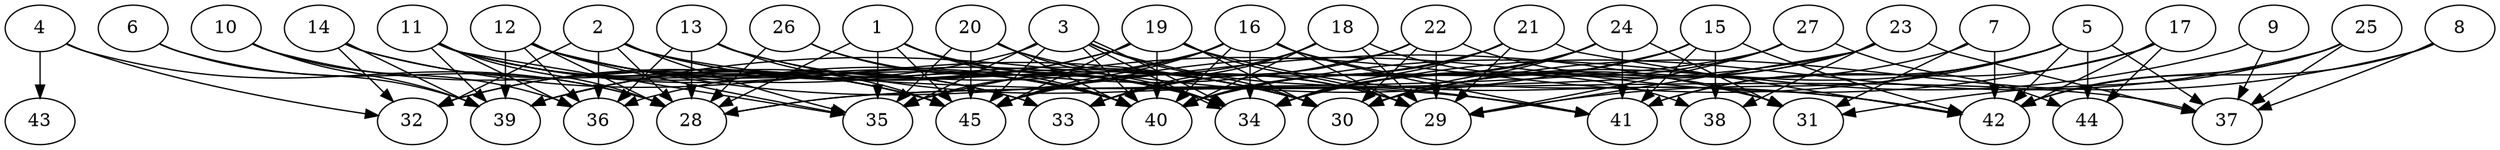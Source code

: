 // DAG automatically generated by daggen at Thu Oct  3 14:07:24 2019
// ./daggen --dot -n 45 --ccr 0.3 --fat 0.9 --regular 0.9 --density 0.7 --mindata 5242880 --maxdata 52428800 
digraph G {
  1 [size="79411200", alpha="0.06", expect_size="23823360"] 
  1 -> 28 [size ="23823360"]
  1 -> 29 [size ="23823360"]
  1 -> 34 [size ="23823360"]
  1 -> 35 [size ="23823360"]
  1 -> 40 [size ="23823360"]
  1 -> 45 [size ="23823360"]
  2 [size="32604160", alpha="0.04", expect_size="9781248"] 
  2 -> 28 [size ="9781248"]
  2 -> 30 [size ="9781248"]
  2 -> 32 [size ="9781248"]
  2 -> 34 [size ="9781248"]
  2 -> 35 [size ="9781248"]
  2 -> 36 [size ="9781248"]
  2 -> 37 [size ="9781248"]
  3 [size="43543893", alpha="0.01", expect_size="13063168"] 
  3 -> 30 [size ="13063168"]
  3 -> 32 [size ="13063168"]
  3 -> 34 [size ="13063168"]
  3 -> 34 [size ="13063168"]
  3 -> 35 [size ="13063168"]
  3 -> 40 [size ="13063168"]
  3 -> 41 [size ="13063168"]
  3 -> 45 [size ="13063168"]
  4 [size="41547093", alpha="0.05", expect_size="12464128"] 
  4 -> 28 [size ="12464128"]
  4 -> 32 [size ="12464128"]
  4 -> 43 [size ="12464128"]
  5 [size="45182293", alpha="0.14", expect_size="13554688"] 
  5 -> 29 [size ="13554688"]
  5 -> 30 [size ="13554688"]
  5 -> 35 [size ="13554688"]
  5 -> 37 [size ="13554688"]
  5 -> 41 [size ="13554688"]
  5 -> 42 [size ="13554688"]
  5 -> 44 [size ="13554688"]
  6 [size="78100480", alpha="0.02", expect_size="23430144"] 
  6 -> 28 [size ="23430144"]
  6 -> 39 [size ="23430144"]
  7 [size="120968533", alpha="0.15", expect_size="36290560"] 
  7 -> 30 [size ="36290560"]
  7 -> 31 [size ="36290560"]
  7 -> 42 [size ="36290560"]
  8 [size="111015253", alpha="0.02", expect_size="33304576"] 
  8 -> 30 [size ="33304576"]
  8 -> 37 [size ="33304576"]
  8 -> 42 [size ="33304576"]
  9 [size="69560320", alpha="0.00", expect_size="20868096"] 
  9 -> 37 [size ="20868096"]
  9 -> 40 [size ="20868096"]
  10 [size="29221547", alpha="0.03", expect_size="8766464"] 
  10 -> 36 [size ="8766464"]
  10 -> 39 [size ="8766464"]
  10 -> 45 [size ="8766464"]
  11 [size="121859413", alpha="0.13", expect_size="36557824"] 
  11 -> 28 [size ="36557824"]
  11 -> 33 [size ="36557824"]
  11 -> 34 [size ="36557824"]
  11 -> 35 [size ="36557824"]
  11 -> 36 [size ="36557824"]
  11 -> 39 [size ="36557824"]
  11 -> 40 [size ="36557824"]
  11 -> 45 [size ="36557824"]
  12 [size="168751787", alpha="0.03", expect_size="50625536"] 
  12 -> 28 [size ="50625536"]
  12 -> 30 [size ="50625536"]
  12 -> 31 [size ="50625536"]
  12 -> 33 [size ="50625536"]
  12 -> 35 [size ="50625536"]
  12 -> 36 [size ="50625536"]
  12 -> 39 [size ="50625536"]
  12 -> 40 [size ="50625536"]
  13 [size="40017920", alpha="0.15", expect_size="12005376"] 
  13 -> 28 [size ="12005376"]
  13 -> 30 [size ="12005376"]
  13 -> 36 [size ="12005376"]
  13 -> 41 [size ="12005376"]
  13 -> 45 [size ="12005376"]
  14 [size="45755733", alpha="0.10", expect_size="13726720"] 
  14 -> 30 [size ="13726720"]
  14 -> 32 [size ="13726720"]
  14 -> 39 [size ="13726720"]
  14 -> 45 [size ="13726720"]
  15 [size="88944640", alpha="0.08", expect_size="26683392"] 
  15 -> 34 [size ="26683392"]
  15 -> 38 [size ="26683392"]
  15 -> 39 [size ="26683392"]
  15 -> 40 [size ="26683392"]
  15 -> 41 [size ="26683392"]
  15 -> 42 [size ="26683392"]
  16 [size="39847253", alpha="0.11", expect_size="11954176"] 
  16 -> 29 [size ="11954176"]
  16 -> 34 [size ="11954176"]
  16 -> 35 [size ="11954176"]
  16 -> 39 [size ="11954176"]
  16 -> 40 [size ="11954176"]
  16 -> 41 [size ="11954176"]
  16 -> 42 [size ="11954176"]
  16 -> 45 [size ="11954176"]
  17 [size="54493867", alpha="0.18", expect_size="16348160"] 
  17 -> 41 [size ="16348160"]
  17 -> 42 [size ="16348160"]
  17 -> 44 [size ="16348160"]
  17 -> 45 [size ="16348160"]
  18 [size="171018240", alpha="0.18", expect_size="51305472"] 
  18 -> 29 [size ="51305472"]
  18 -> 33 [size ="51305472"]
  18 -> 38 [size ="51305472"]
  18 -> 40 [size ="51305472"]
  18 -> 45 [size ="51305472"]
  19 [size="33208320", alpha="0.19", expect_size="9962496"] 
  19 -> 29 [size ="9962496"]
  19 -> 30 [size ="9962496"]
  19 -> 32 [size ="9962496"]
  19 -> 39 [size ="9962496"]
  19 -> 40 [size ="9962496"]
  19 -> 42 [size ="9962496"]
  19 -> 45 [size ="9962496"]
  20 [size="34546347", alpha="0.11", expect_size="10363904"] 
  20 -> 29 [size ="10363904"]
  20 -> 34 [size ="10363904"]
  20 -> 35 [size ="10363904"]
  20 -> 40 [size ="10363904"]
  20 -> 45 [size ="10363904"]
  21 [size="54265173", alpha="0.11", expect_size="16279552"] 
  21 -> 29 [size ="16279552"]
  21 -> 34 [size ="16279552"]
  21 -> 40 [size ="16279552"]
  21 -> 42 [size ="16279552"]
  21 -> 45 [size ="16279552"]
  22 [size="159098880", alpha="0.14", expect_size="47729664"] 
  22 -> 29 [size ="47729664"]
  22 -> 30 [size ="47729664"]
  22 -> 31 [size ="47729664"]
  22 -> 33 [size ="47729664"]
  22 -> 36 [size ="47729664"]
  23 [size="23268693", alpha="0.19", expect_size="6980608"] 
  23 -> 28 [size ="6980608"]
  23 -> 29 [size ="6980608"]
  23 -> 30 [size ="6980608"]
  23 -> 34 [size ="6980608"]
  23 -> 37 [size ="6980608"]
  23 -> 38 [size ="6980608"]
  24 [size="142643200", alpha="0.08", expect_size="42792960"] 
  24 -> 30 [size ="42792960"]
  24 -> 31 [size ="42792960"]
  24 -> 33 [size ="42792960"]
  24 -> 34 [size ="42792960"]
  24 -> 40 [size ="42792960"]
  24 -> 41 [size ="42792960"]
  25 [size="62098773", alpha="0.20", expect_size="18629632"] 
  25 -> 31 [size ="18629632"]
  25 -> 34 [size ="18629632"]
  25 -> 37 [size ="18629632"]
  25 -> 42 [size ="18629632"]
  26 [size="123549013", alpha="0.20", expect_size="37064704"] 
  26 -> 28 [size ="37064704"]
  26 -> 34 [size ="37064704"]
  26 -> 40 [size ="37064704"]
  27 [size="56101547", alpha="0.13", expect_size="16830464"] 
  27 -> 28 [size ="16830464"]
  27 -> 29 [size ="16830464"]
  27 -> 34 [size ="16830464"]
  27 -> 44 [size ="16830464"]
  28 [size="38772053", alpha="0.18", expect_size="11631616"] 
  29 [size="25378133", alpha="0.09", expect_size="7613440"] 
  30 [size="172970667", alpha="0.02", expect_size="51891200"] 
  31 [size="103581013", alpha="0.08", expect_size="31074304"] 
  32 [size="36433920", alpha="0.14", expect_size="10930176"] 
  33 [size="143943680", alpha="0.02", expect_size="43183104"] 
  34 [size="137611947", alpha="0.14", expect_size="41283584"] 
  35 [size="41506133", alpha="0.15", expect_size="12451840"] 
  36 [size="40625493", alpha="0.19", expect_size="12187648"] 
  37 [size="38304427", alpha="0.08", expect_size="11491328"] 
  38 [size="138038613", alpha="0.16", expect_size="41411584"] 
  39 [size="118797653", alpha="0.06", expect_size="35639296"] 
  40 [size="32669013", alpha="0.18", expect_size="9800704"] 
  41 [size="48684373", alpha="0.15", expect_size="14605312"] 
  42 [size="113947307", alpha="0.10", expect_size="34184192"] 
  43 [size="65157120", alpha="0.06", expect_size="19547136"] 
  44 [size="82145280", alpha="0.18", expect_size="24643584"] 
  45 [size="35908267", alpha="0.15", expect_size="10772480"] 
}
